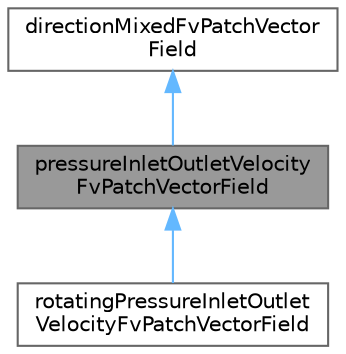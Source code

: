 digraph "pressureInletOutletVelocityFvPatchVectorField"
{
 // LATEX_PDF_SIZE
  bgcolor="transparent";
  edge [fontname=Helvetica,fontsize=10,labelfontname=Helvetica,labelfontsize=10];
  node [fontname=Helvetica,fontsize=10,shape=box,height=0.2,width=0.4];
  Node1 [id="Node000001",label="pressureInletOutletVelocity\lFvPatchVectorField",height=0.2,width=0.4,color="gray40", fillcolor="grey60", style="filled", fontcolor="black",tooltip="This velocity inlet/outlet boundary condition is applied to velocity boundaries where the pressure is..."];
  Node2 -> Node1 [id="edge1_Node000001_Node000002",dir="back",color="steelblue1",style="solid",tooltip=" "];
  Node2 [id="Node000002",label="directionMixedFvPatchVector\lField",height=0.2,width=0.4,color="gray40", fillcolor="white", style="filled",tooltip=" "];
  Node1 -> Node3 [id="edge2_Node000001_Node000003",dir="back",color="steelblue1",style="solid",tooltip=" "];
  Node3 [id="Node000003",label="rotatingPressureInletOutlet\lVelocityFvPatchVectorField",height=0.2,width=0.4,color="gray40", fillcolor="white", style="filled",URL="$classFoam_1_1rotatingPressureInletOutletVelocityFvPatchVectorField.html",tooltip="This velocity inlet/outlet boundary condition is applied to patches in a rotating frame where the pre..."];
}
